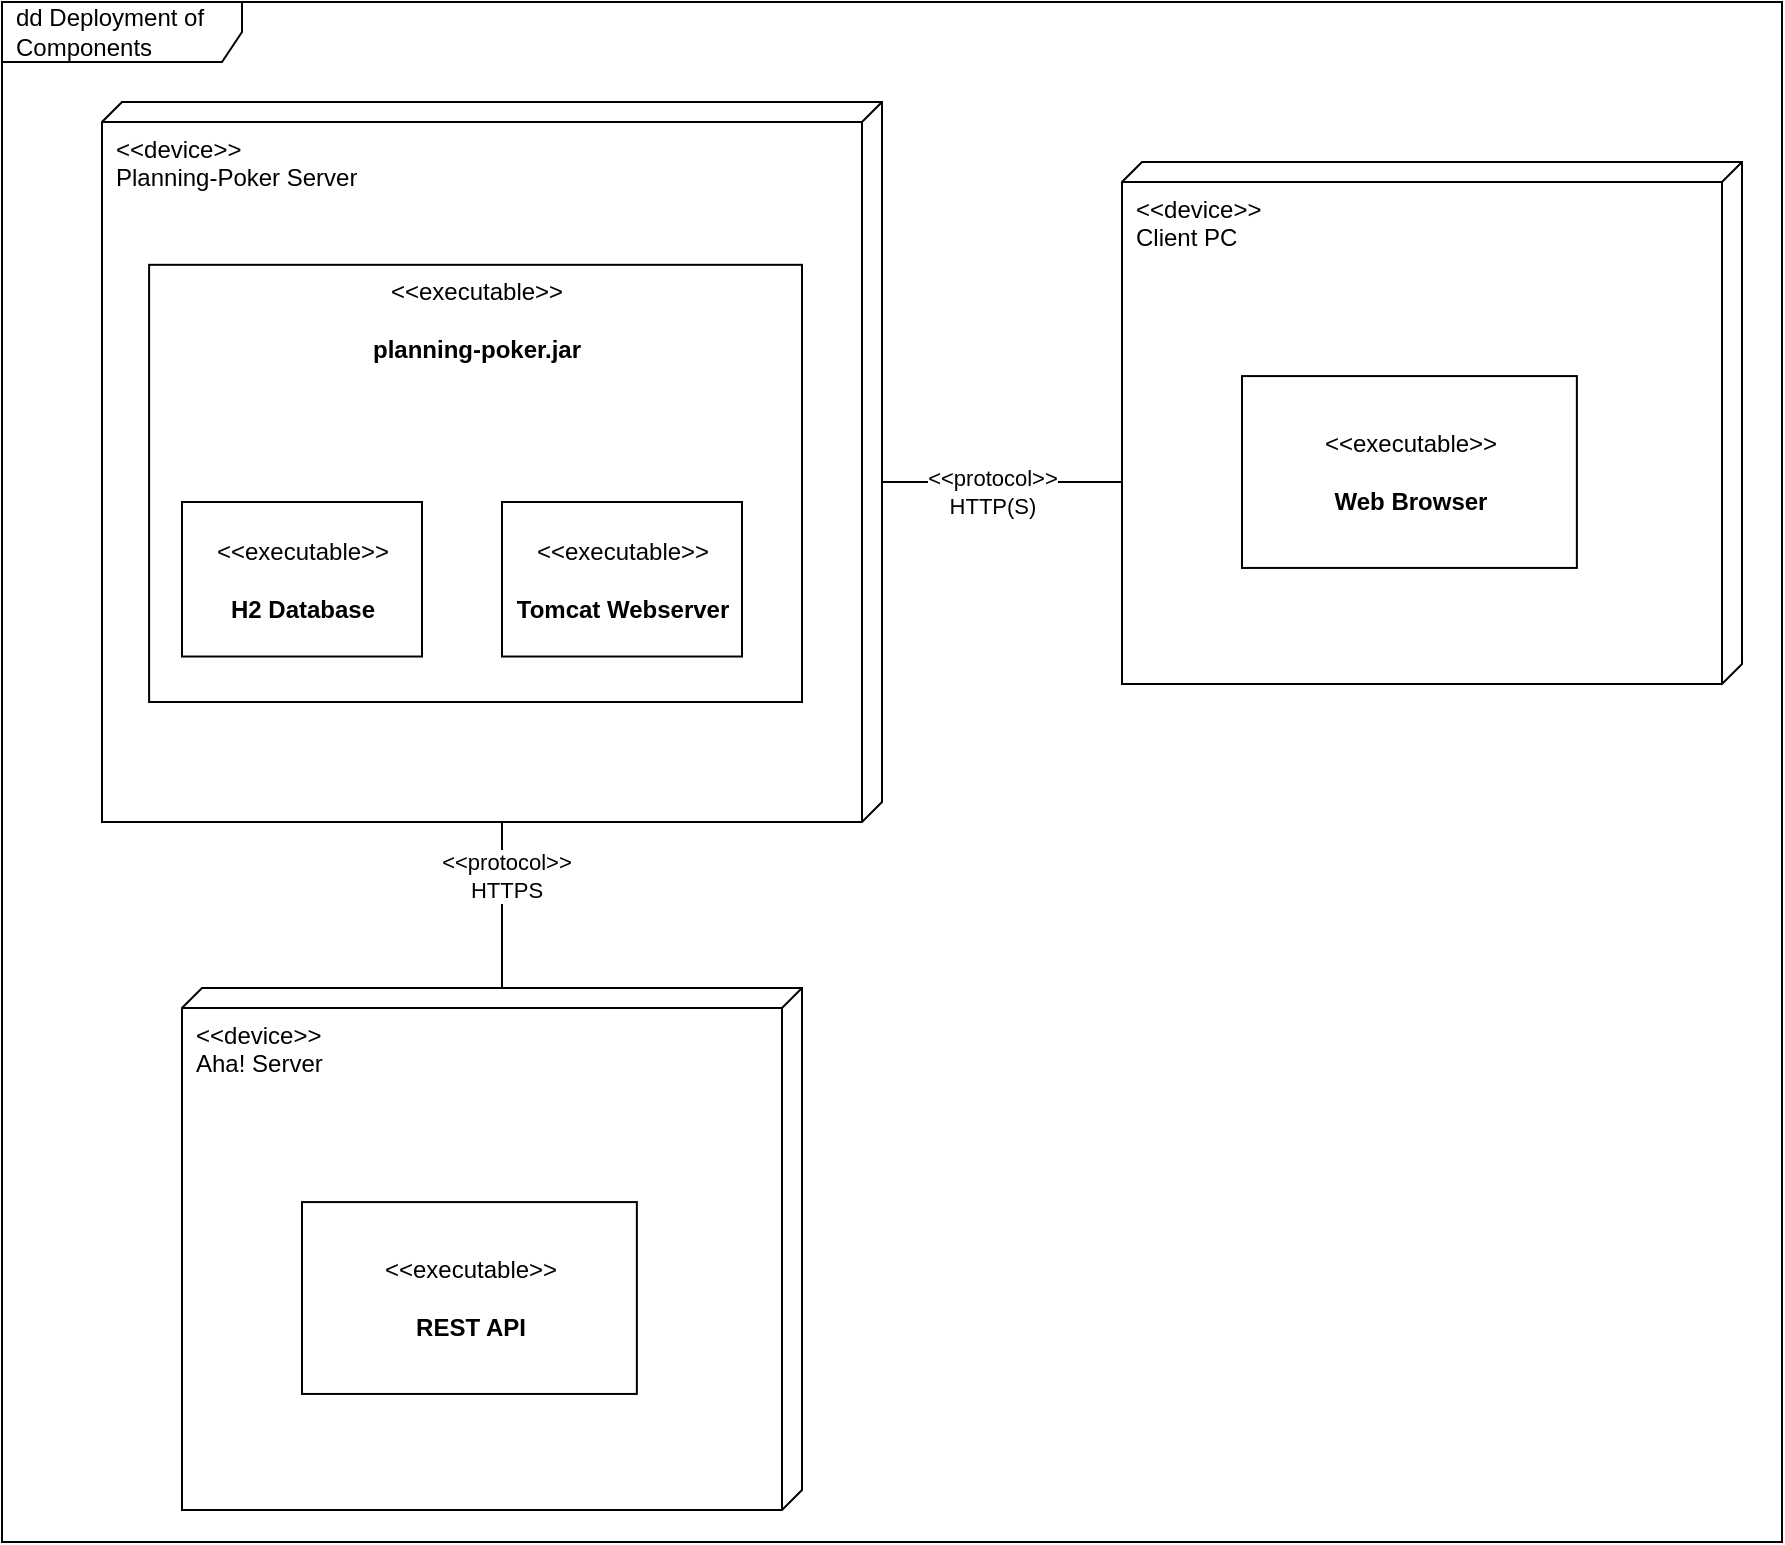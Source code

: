<mxfile compressed="false" version="20.6.2" type="device">
  <diagram id="Clue_gm_ekicOMNB30h_" name="Page-1">
    <mxGraphModel dx="2591" dy="826" grid="1" gridSize="10" guides="1" tooltips="1" connect="1" arrows="1" fold="1" page="1" pageScale="1" pageWidth="1169" pageHeight="827" math="0" shadow="0">
      <root>
        <mxCell id="0" />
        <mxCell id="1" parent="0" />
        <mxCell id="mGE9tZvGB-g8vQap3XKN-1" value="dd Deployment of Components" style="shape=umlFrame;whiteSpace=wrap;html=1;width=120;height=30;boundedLbl=1;verticalAlign=middle;align=left;spacingLeft=5;movable=1;resizable=1;rotatable=1;deletable=1;editable=1;connectable=1;" parent="1" vertex="1">
          <mxGeometry x="-70" y="170" width="890" height="770" as="geometry" />
        </mxCell>
        <mxCell id="mGE9tZvGB-g8vQap3XKN-2" value="&amp;lt;&amp;lt;device&amp;gt;&amp;gt;&lt;br&gt;Planning-Poker Server" style="verticalAlign=top;align=left;shape=cube;size=10;direction=south;fontStyle=0;html=1;boundedLbl=1;spacingLeft=5;" parent="1" vertex="1">
          <mxGeometry x="-20" y="220" width="390" height="360" as="geometry" />
        </mxCell>
        <mxCell id="mGE9tZvGB-g8vQap3XKN-7" value="&amp;lt;&amp;lt;executable&amp;gt;&amp;gt;&lt;br&gt;&lt;br&gt;&lt;b&gt;planning-poker.jar&lt;/b&gt;" style="text;html=1;align=center;verticalAlign=top;dashed=0;fillColor=#ffffff;strokeColor=#000000;" parent="mGE9tZvGB-g8vQap3XKN-2" vertex="1">
          <mxGeometry x="23.55" y="81.41" width="326.45" height="218.59" as="geometry" />
        </mxCell>
        <mxCell id="eNN1ikFJbH0f6seR_9KP-4" value="&amp;lt;&amp;lt;executable&amp;gt;&amp;gt;&lt;br&gt;&lt;br&gt;&lt;b&gt;H2 Database&lt;/b&gt;" style="text;html=1;align=center;verticalAlign=middle;dashed=0;fillColor=#ffffff;strokeColor=#000000;" parent="mGE9tZvGB-g8vQap3XKN-2" vertex="1">
          <mxGeometry x="40" y="200" width="120" height="77.26" as="geometry" />
        </mxCell>
        <mxCell id="eNN1ikFJbH0f6seR_9KP-5" value="&amp;lt;&amp;lt;executable&amp;gt;&amp;gt;&lt;br&gt;&lt;br&gt;&lt;b&gt;Tomcat Webserver&lt;/b&gt;" style="text;html=1;align=center;verticalAlign=middle;dashed=0;fillColor=#ffffff;strokeColor=#000000;" parent="mGE9tZvGB-g8vQap3XKN-2" vertex="1">
          <mxGeometry x="200" y="200" width="120" height="77.26" as="geometry" />
        </mxCell>
        <mxCell id="mGE9tZvGB-g8vQap3XKN-8" value="&amp;lt;&amp;lt;device&amp;gt;&amp;gt;&lt;br&gt;Client PC" style="verticalAlign=top;align=left;shape=cube;size=10;direction=south;fontStyle=0;html=1;boundedLbl=1;spacingLeft=5;" parent="1" vertex="1">
          <mxGeometry x="490" y="250" width="310" height="261" as="geometry" />
        </mxCell>
        <mxCell id="mGE9tZvGB-g8vQap3XKN-9" value="&amp;lt;&amp;lt;executable&amp;gt;&amp;gt;&lt;br&gt;&lt;br&gt;&lt;b&gt;Web Browser&lt;/b&gt;" style="text;html=1;align=center;verticalAlign=middle;dashed=0;fillColor=#ffffff;strokeColor=#000000;" parent="mGE9tZvGB-g8vQap3XKN-8" vertex="1">
          <mxGeometry x="60" y="107.04" width="167.43" height="95.93" as="geometry" />
        </mxCell>
        <mxCell id="mGE9tZvGB-g8vQap3XKN-10" style="edgeStyle=orthogonalEdgeStyle;rounded=0;orthogonalLoop=1;jettySize=auto;html=1;endArrow=none;endFill=0;" parent="1" edge="1">
          <mxGeometry relative="1" as="geometry">
            <mxPoint x="490" y="410" as="sourcePoint" />
            <mxPoint x="370" y="410" as="targetPoint" />
          </mxGeometry>
        </mxCell>
        <mxCell id="mGE9tZvGB-g8vQap3XKN-11" value="&amp;lt;&amp;lt;protocol&amp;gt;&amp;gt;&lt;br&gt;HTTP(S)" style="edgeLabel;html=1;align=center;verticalAlign=middle;resizable=0;points=[];" parent="mGE9tZvGB-g8vQap3XKN-10" vertex="1" connectable="0">
          <mxGeometry x="-0.248" y="5" relative="1" as="geometry">
            <mxPoint x="-20" as="offset" />
          </mxGeometry>
        </mxCell>
        <mxCell id="3tXjNq_8ndhW5hLObYnR-1" value="&amp;lt;&amp;lt;device&amp;gt;&amp;gt;&lt;br&gt;Aha! Server" style="verticalAlign=top;align=left;shape=cube;size=10;direction=south;fontStyle=0;html=1;boundedLbl=1;spacingLeft=5;" parent="1" vertex="1">
          <mxGeometry x="20" y="663" width="310" height="261" as="geometry" />
        </mxCell>
        <mxCell id="3tXjNq_8ndhW5hLObYnR-2" value="&amp;lt;&amp;lt;executable&amp;gt;&amp;gt;&lt;br&gt;&lt;br&gt;&lt;b&gt;REST API&lt;/b&gt;" style="text;html=1;align=center;verticalAlign=middle;dashed=0;fillColor=#ffffff;strokeColor=#000000;" parent="3tXjNq_8ndhW5hLObYnR-1" vertex="1">
          <mxGeometry x="60" y="107.04" width="167.43" height="95.93" as="geometry" />
        </mxCell>
        <mxCell id="3tXjNq_8ndhW5hLObYnR-3" style="edgeStyle=orthogonalEdgeStyle;rounded=0;orthogonalLoop=1;jettySize=auto;html=1;endArrow=none;endFill=0;entryX=0;entryY=0;entryDx=0;entryDy=150;entryPerimeter=0;exitX=0;exitY=0;exitDx=360;exitDy=200;exitPerimeter=0;" parent="1" source="mGE9tZvGB-g8vQap3XKN-2" target="3tXjNq_8ndhW5hLObYnR-1" edge="1">
          <mxGeometry relative="1" as="geometry">
            <mxPoint x="167" y="580" as="sourcePoint" />
            <mxPoint x="164" y="670" as="targetPoint" />
            <Array as="points">
              <mxPoint x="180" y="580" />
            </Array>
          </mxGeometry>
        </mxCell>
        <mxCell id="eNN1ikFJbH0f6seR_9KP-1" value="&amp;lt;&amp;lt;protocol&amp;gt;&amp;gt;&lt;br&gt;HTTPS" style="edgeLabel;html=1;align=center;verticalAlign=middle;resizable=0;points=[];" parent="3tXjNq_8ndhW5hLObYnR-3" vertex="1" connectable="0">
          <mxGeometry x="-0.216" y="2" relative="1" as="geometry">
            <mxPoint as="offset" />
          </mxGeometry>
        </mxCell>
      </root>
    </mxGraphModel>
  </diagram>
</mxfile>
